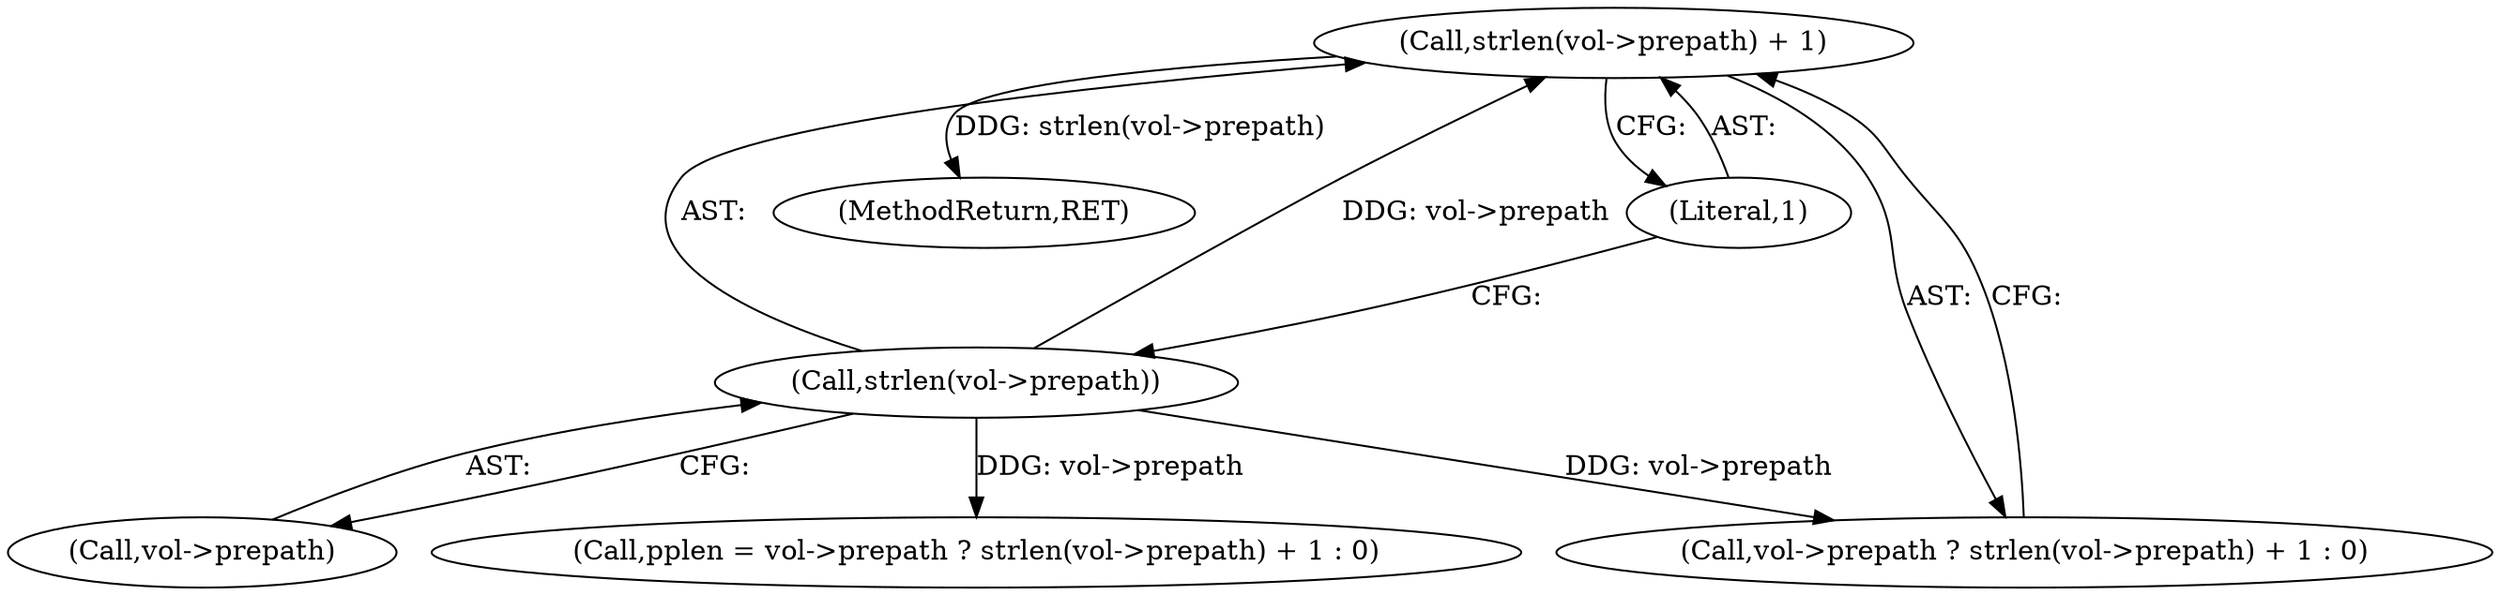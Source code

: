 digraph "0_linux_1fc29bacedeabb278080e31bb9c1ecb49f143c3b@API" {
"1000114" [label="(Call,strlen(vol->prepath) + 1)"];
"1000115" [label="(Call,strlen(vol->prepath))"];
"1000114" [label="(Call,strlen(vol->prepath) + 1)"];
"1000108" [label="(Call,pplen = vol->prepath ? strlen(vol->prepath) + 1 : 0)"];
"1000116" [label="(Call,vol->prepath)"];
"1000110" [label="(Call,vol->prepath ? strlen(vol->prepath) + 1 : 0)"];
"1000193" [label="(MethodReturn,RET)"];
"1000119" [label="(Literal,1)"];
"1000115" [label="(Call,strlen(vol->prepath))"];
"1000114" -> "1000110"  [label="AST: "];
"1000114" -> "1000119"  [label="CFG: "];
"1000115" -> "1000114"  [label="AST: "];
"1000119" -> "1000114"  [label="AST: "];
"1000110" -> "1000114"  [label="CFG: "];
"1000114" -> "1000193"  [label="DDG: strlen(vol->prepath)"];
"1000115" -> "1000114"  [label="DDG: vol->prepath"];
"1000115" -> "1000116"  [label="CFG: "];
"1000116" -> "1000115"  [label="AST: "];
"1000119" -> "1000115"  [label="CFG: "];
"1000115" -> "1000108"  [label="DDG: vol->prepath"];
"1000115" -> "1000110"  [label="DDG: vol->prepath"];
}
